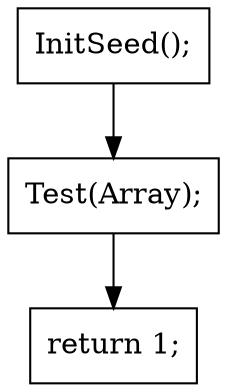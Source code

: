 digraph main_CFG {
    node [shape=box];
    N1 [label="InitSeed();"];
    N2 [label="Test(Array);"];
    N3 [label="return 1;"];
    N1 -> N2 -> N3;
}
